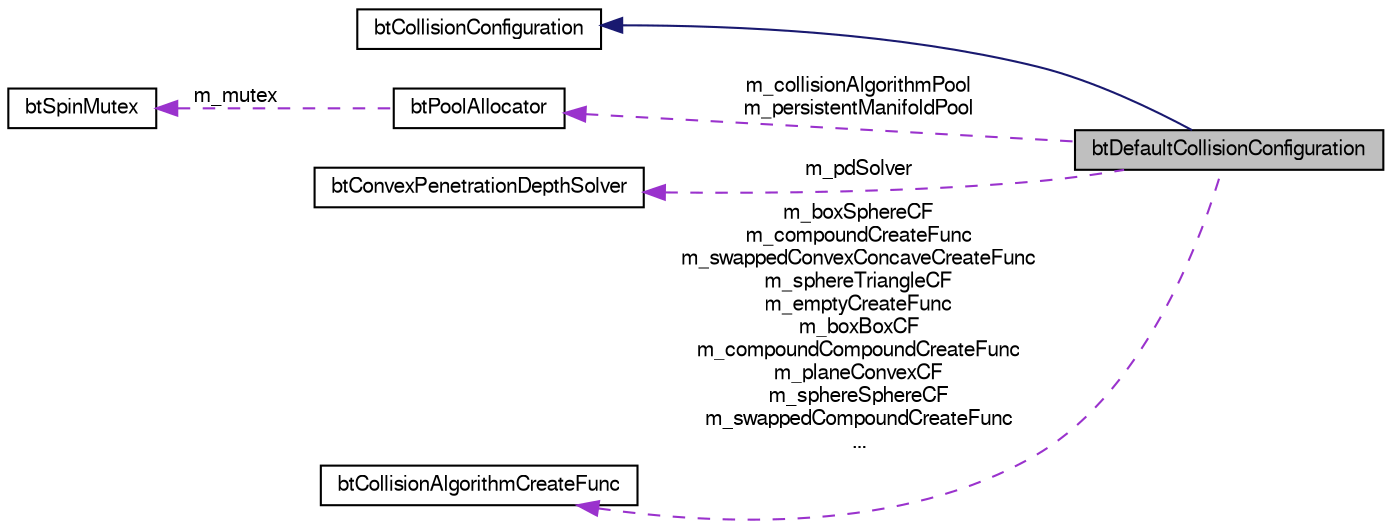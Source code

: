 digraph G
{
  bgcolor="transparent";
  edge [fontname="FreeSans",fontsize=10,labelfontname="FreeSans",labelfontsize=10];
  node [fontname="FreeSans",fontsize=10,shape=record];
  rankdir=LR;
  Node1 [label="btDefaultCollisionConfiguration",height=0.2,width=0.4,color="black", fillcolor="grey75", style="filled" fontcolor="black"];
  Node2 -> Node1 [dir=back,color="midnightblue",fontsize=10,style="solid"];
  Node2 [label="btCollisionConfiguration",height=0.2,width=0.4,color="black",URL="$classbt_collision_configuration.html"];
  Node3 -> Node1 [dir=back,color="darkorchid3",fontsize=10,style="dashed",label="m_collisionAlgorithmPool\nm_persistentManifoldPool"];
  Node3 [label="btPoolAllocator",height=0.2,width=0.4,color="black",URL="$classbt_pool_allocator.html",tooltip="The btPoolAllocator class allows to efficiently allocate a large pool of objects..."];
  Node4 -> Node3 [dir=back,color="darkorchid3",fontsize=10,style="dashed",label="m_mutex"];
  Node4 [label="btSpinMutex",height=0.2,width=0.4,color="black",URL="$classbt_spin_mutex.html"];
  Node5 -> Node1 [dir=back,color="darkorchid3",fontsize=10,style="dashed",label="m_pdSolver"];
  Node5 [label="btConvexPenetrationDepthSolver",height=0.2,width=0.4,color="black",URL="$classbt_convex_penetration_depth_solver.html",tooltip="ConvexPenetrationDepthSolver provides an interface for penetration depth calculation..."];
  Node6 -> Node1 [dir=back,color="darkorchid3",fontsize=10,style="dashed",label="m_boxSphereCF\nm_compoundCreateFunc\nm_swappedConvexConcaveCreateFunc\nm_sphereTriangleCF\nm_emptyCreateFunc\nm_boxBoxCF\nm_compoundCompoundCreateFunc\nm_planeConvexCF\nm_sphereSphereCF\nm_swappedCompoundCreateFunc\n..."];
  Node6 [label="btCollisionAlgorithmCreateFunc",height=0.2,width=0.4,color="black",URL="$structbt_collision_algorithm_create_func.html",tooltip="Used by the btCollisionDispatcher to register and create instances for btCollisionAlgorithm..."];
}
